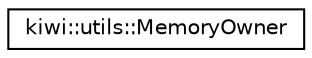 digraph "Graphical Class Hierarchy"
{
 // LATEX_PDF_SIZE
  edge [fontname="Helvetica",fontsize="10",labelfontname="Helvetica",labelfontsize="10"];
  node [fontname="Helvetica",fontsize="10",shape=record];
  rankdir="LR";
  Node0 [label="kiwi::utils::MemoryOwner",height=0.2,width=0.4,color="black", fillcolor="white", style="filled",URL="$classkiwi_1_1utils_1_1MemoryOwner.html",tooltip=" "];
}
